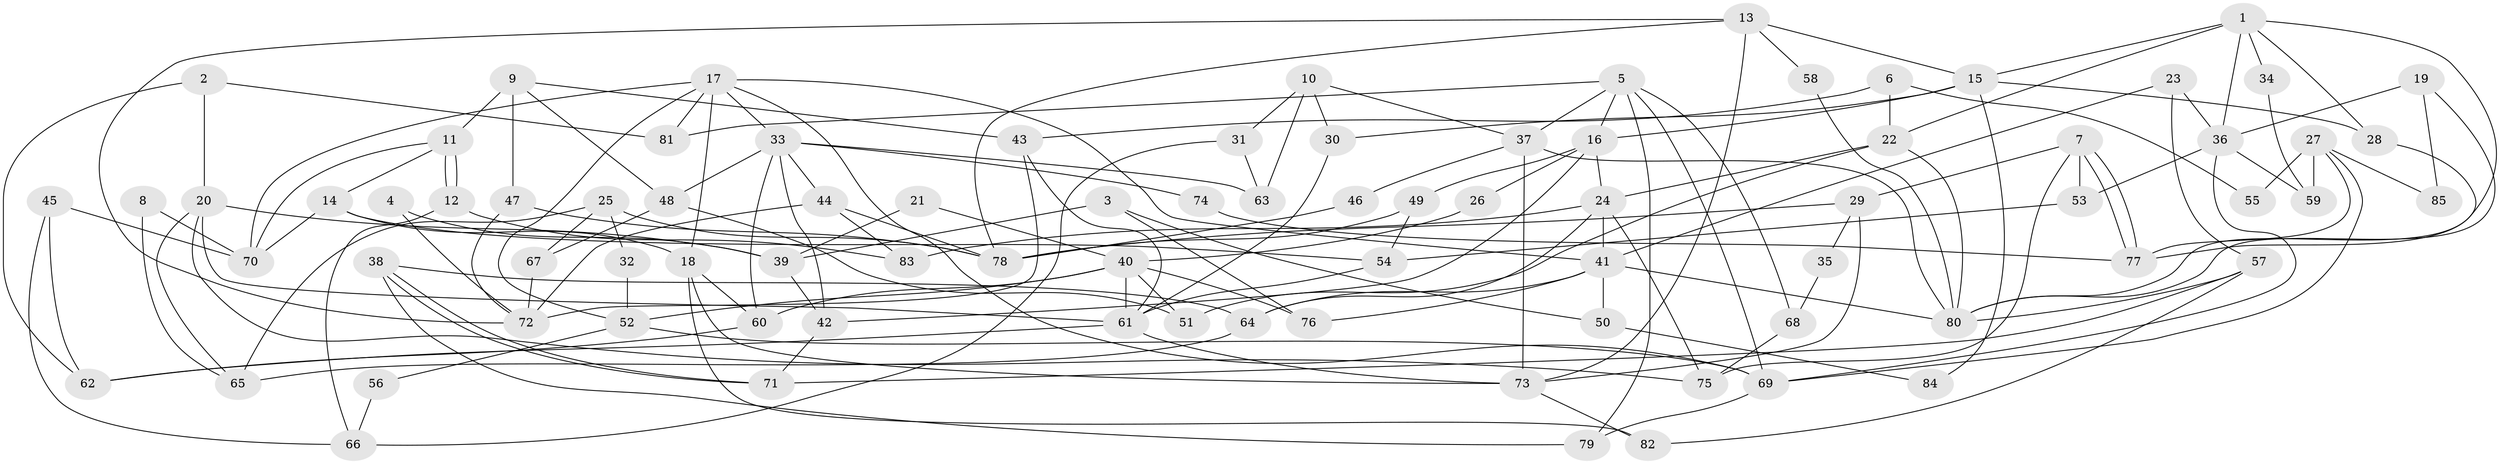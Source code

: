 // Generated by graph-tools (version 1.1) at 2025/02/03/09/25 03:02:02]
// undirected, 85 vertices, 170 edges
graph export_dot {
graph [start="1"]
  node [color=gray90,style=filled];
  1;
  2;
  3;
  4;
  5;
  6;
  7;
  8;
  9;
  10;
  11;
  12;
  13;
  14;
  15;
  16;
  17;
  18;
  19;
  20;
  21;
  22;
  23;
  24;
  25;
  26;
  27;
  28;
  29;
  30;
  31;
  32;
  33;
  34;
  35;
  36;
  37;
  38;
  39;
  40;
  41;
  42;
  43;
  44;
  45;
  46;
  47;
  48;
  49;
  50;
  51;
  52;
  53;
  54;
  55;
  56;
  57;
  58;
  59;
  60;
  61;
  62;
  63;
  64;
  65;
  66;
  67;
  68;
  69;
  70;
  71;
  72;
  73;
  74;
  75;
  76;
  77;
  78;
  79;
  80;
  81;
  82;
  83;
  84;
  85;
  1 -- 15;
  1 -- 28;
  1 -- 22;
  1 -- 34;
  1 -- 36;
  1 -- 77;
  2 -- 20;
  2 -- 62;
  2 -- 81;
  3 -- 39;
  3 -- 76;
  3 -- 50;
  4 -- 39;
  4 -- 72;
  5 -- 81;
  5 -- 69;
  5 -- 16;
  5 -- 37;
  5 -- 68;
  5 -- 79;
  6 -- 43;
  6 -- 22;
  6 -- 55;
  7 -- 77;
  7 -- 77;
  7 -- 53;
  7 -- 29;
  7 -- 75;
  8 -- 70;
  8 -- 65;
  9 -- 11;
  9 -- 47;
  9 -- 43;
  9 -- 48;
  10 -- 30;
  10 -- 37;
  10 -- 31;
  10 -- 63;
  11 -- 12;
  11 -- 12;
  11 -- 14;
  11 -- 70;
  12 -- 66;
  12 -- 83;
  13 -- 78;
  13 -- 73;
  13 -- 15;
  13 -- 58;
  13 -- 72;
  14 -- 54;
  14 -- 70;
  14 -- 18;
  15 -- 16;
  15 -- 28;
  15 -- 30;
  15 -- 84;
  16 -- 24;
  16 -- 26;
  16 -- 42;
  16 -- 49;
  17 -- 33;
  17 -- 18;
  17 -- 41;
  17 -- 52;
  17 -- 69;
  17 -- 70;
  17 -- 81;
  18 -- 73;
  18 -- 60;
  18 -- 82;
  19 -- 36;
  19 -- 80;
  19 -- 85;
  20 -- 61;
  20 -- 75;
  20 -- 39;
  20 -- 65;
  21 -- 40;
  21 -- 39;
  22 -- 51;
  22 -- 24;
  22 -- 80;
  23 -- 57;
  23 -- 41;
  23 -- 36;
  24 -- 41;
  24 -- 64;
  24 -- 75;
  24 -- 83;
  25 -- 65;
  25 -- 67;
  25 -- 32;
  25 -- 78;
  26 -- 40;
  27 -- 69;
  27 -- 77;
  27 -- 55;
  27 -- 59;
  27 -- 85;
  28 -- 80;
  29 -- 78;
  29 -- 35;
  29 -- 73;
  30 -- 61;
  31 -- 63;
  31 -- 66;
  32 -- 52;
  33 -- 60;
  33 -- 42;
  33 -- 44;
  33 -- 48;
  33 -- 63;
  33 -- 74;
  34 -- 59;
  35 -- 68;
  36 -- 53;
  36 -- 59;
  36 -- 69;
  37 -- 80;
  37 -- 46;
  37 -- 73;
  38 -- 79;
  38 -- 71;
  38 -- 71;
  38 -- 64;
  39 -- 42;
  40 -- 52;
  40 -- 61;
  40 -- 51;
  40 -- 60;
  40 -- 76;
  41 -- 64;
  41 -- 50;
  41 -- 76;
  41 -- 80;
  42 -- 71;
  43 -- 72;
  43 -- 61;
  44 -- 83;
  44 -- 72;
  44 -- 78;
  45 -- 70;
  45 -- 62;
  45 -- 66;
  46 -- 78;
  47 -- 72;
  47 -- 78;
  48 -- 51;
  48 -- 67;
  49 -- 78;
  49 -- 54;
  50 -- 84;
  52 -- 69;
  52 -- 56;
  53 -- 54;
  54 -- 61;
  56 -- 66;
  57 -- 80;
  57 -- 82;
  57 -- 71;
  58 -- 80;
  60 -- 62;
  61 -- 73;
  61 -- 62;
  64 -- 65;
  67 -- 72;
  68 -- 75;
  69 -- 79;
  73 -- 82;
  74 -- 77;
}
